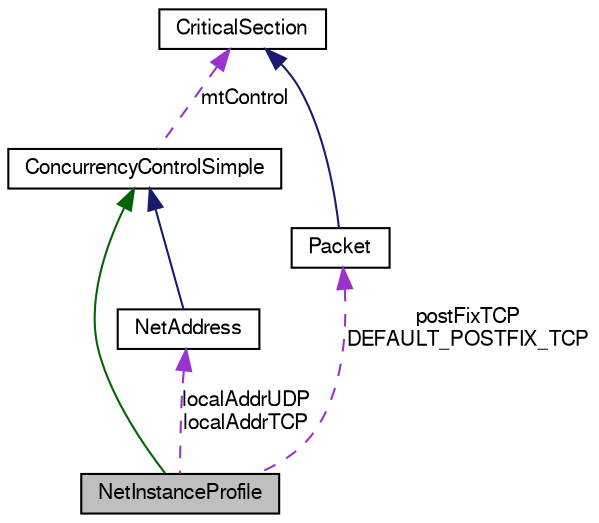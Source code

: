 digraph G
{
  edge [fontname="FreeSans",fontsize="10",labelfontname="FreeSans",labelfontsize="10"];
  node [fontname="FreeSans",fontsize="10",shape=record];
  Node1 [label="NetInstanceProfile",height=0.2,width=0.4,color="black", fillcolor="grey75", style="filled" fontcolor="black"];
  Node2 -> Node1 [dir=back,color="darkgreen",fontsize="10",style="solid",fontname="FreeSans"];
  Node2 [label="ConcurrencyControlSimple",height=0.2,width=0.4,color="black", fillcolor="white", style="filled",URL="$class_concurrency_control_simple.html",tooltip="simple version of ConcurrencyControl class which avoids the need for threadID parameters"];
  Node3 -> Node2 [dir=back,color="darkorchid3",fontsize="10",style="dashed",label="mtControl",fontname="FreeSans"];
  Node3 [label="CriticalSection",height=0.2,width=0.4,color="black", fillcolor="white", style="filled",URL="$class_critical_section.html",tooltip="Critical section class with Enter and Leave methods."];
  Node4 -> Node1 [dir=back,color="darkorchid3",fontsize="10",style="dashed",label="localAddrUDP\nlocalAddrTCP",fontname="FreeSans"];
  Node4 [label="NetAddress",height=0.2,width=0.4,color="black", fillcolor="white", style="filled",URL="$class_net_address.html",tooltip="Stores a single address with IP and port."];
  Node2 -> Node4 [dir=back,color="midnightblue",fontsize="10",style="solid",fontname="FreeSans"];
  Node5 -> Node1 [dir=back,color="darkorchid3",fontsize="10",style="dashed",label="postFixTCP\nDEFAULT_POSTFIX_TCP",fontname="FreeSans"];
  Node5 [label="Packet",height=0.2,width=0.4,color="black", fillcolor="white", style="filled",URL="$class_packet.html",tooltip="Efficiently and safely stores and manipulates data."];
  Node3 -> Node5 [dir=back,color="midnightblue",fontsize="10",style="solid",fontname="FreeSans"];
}

